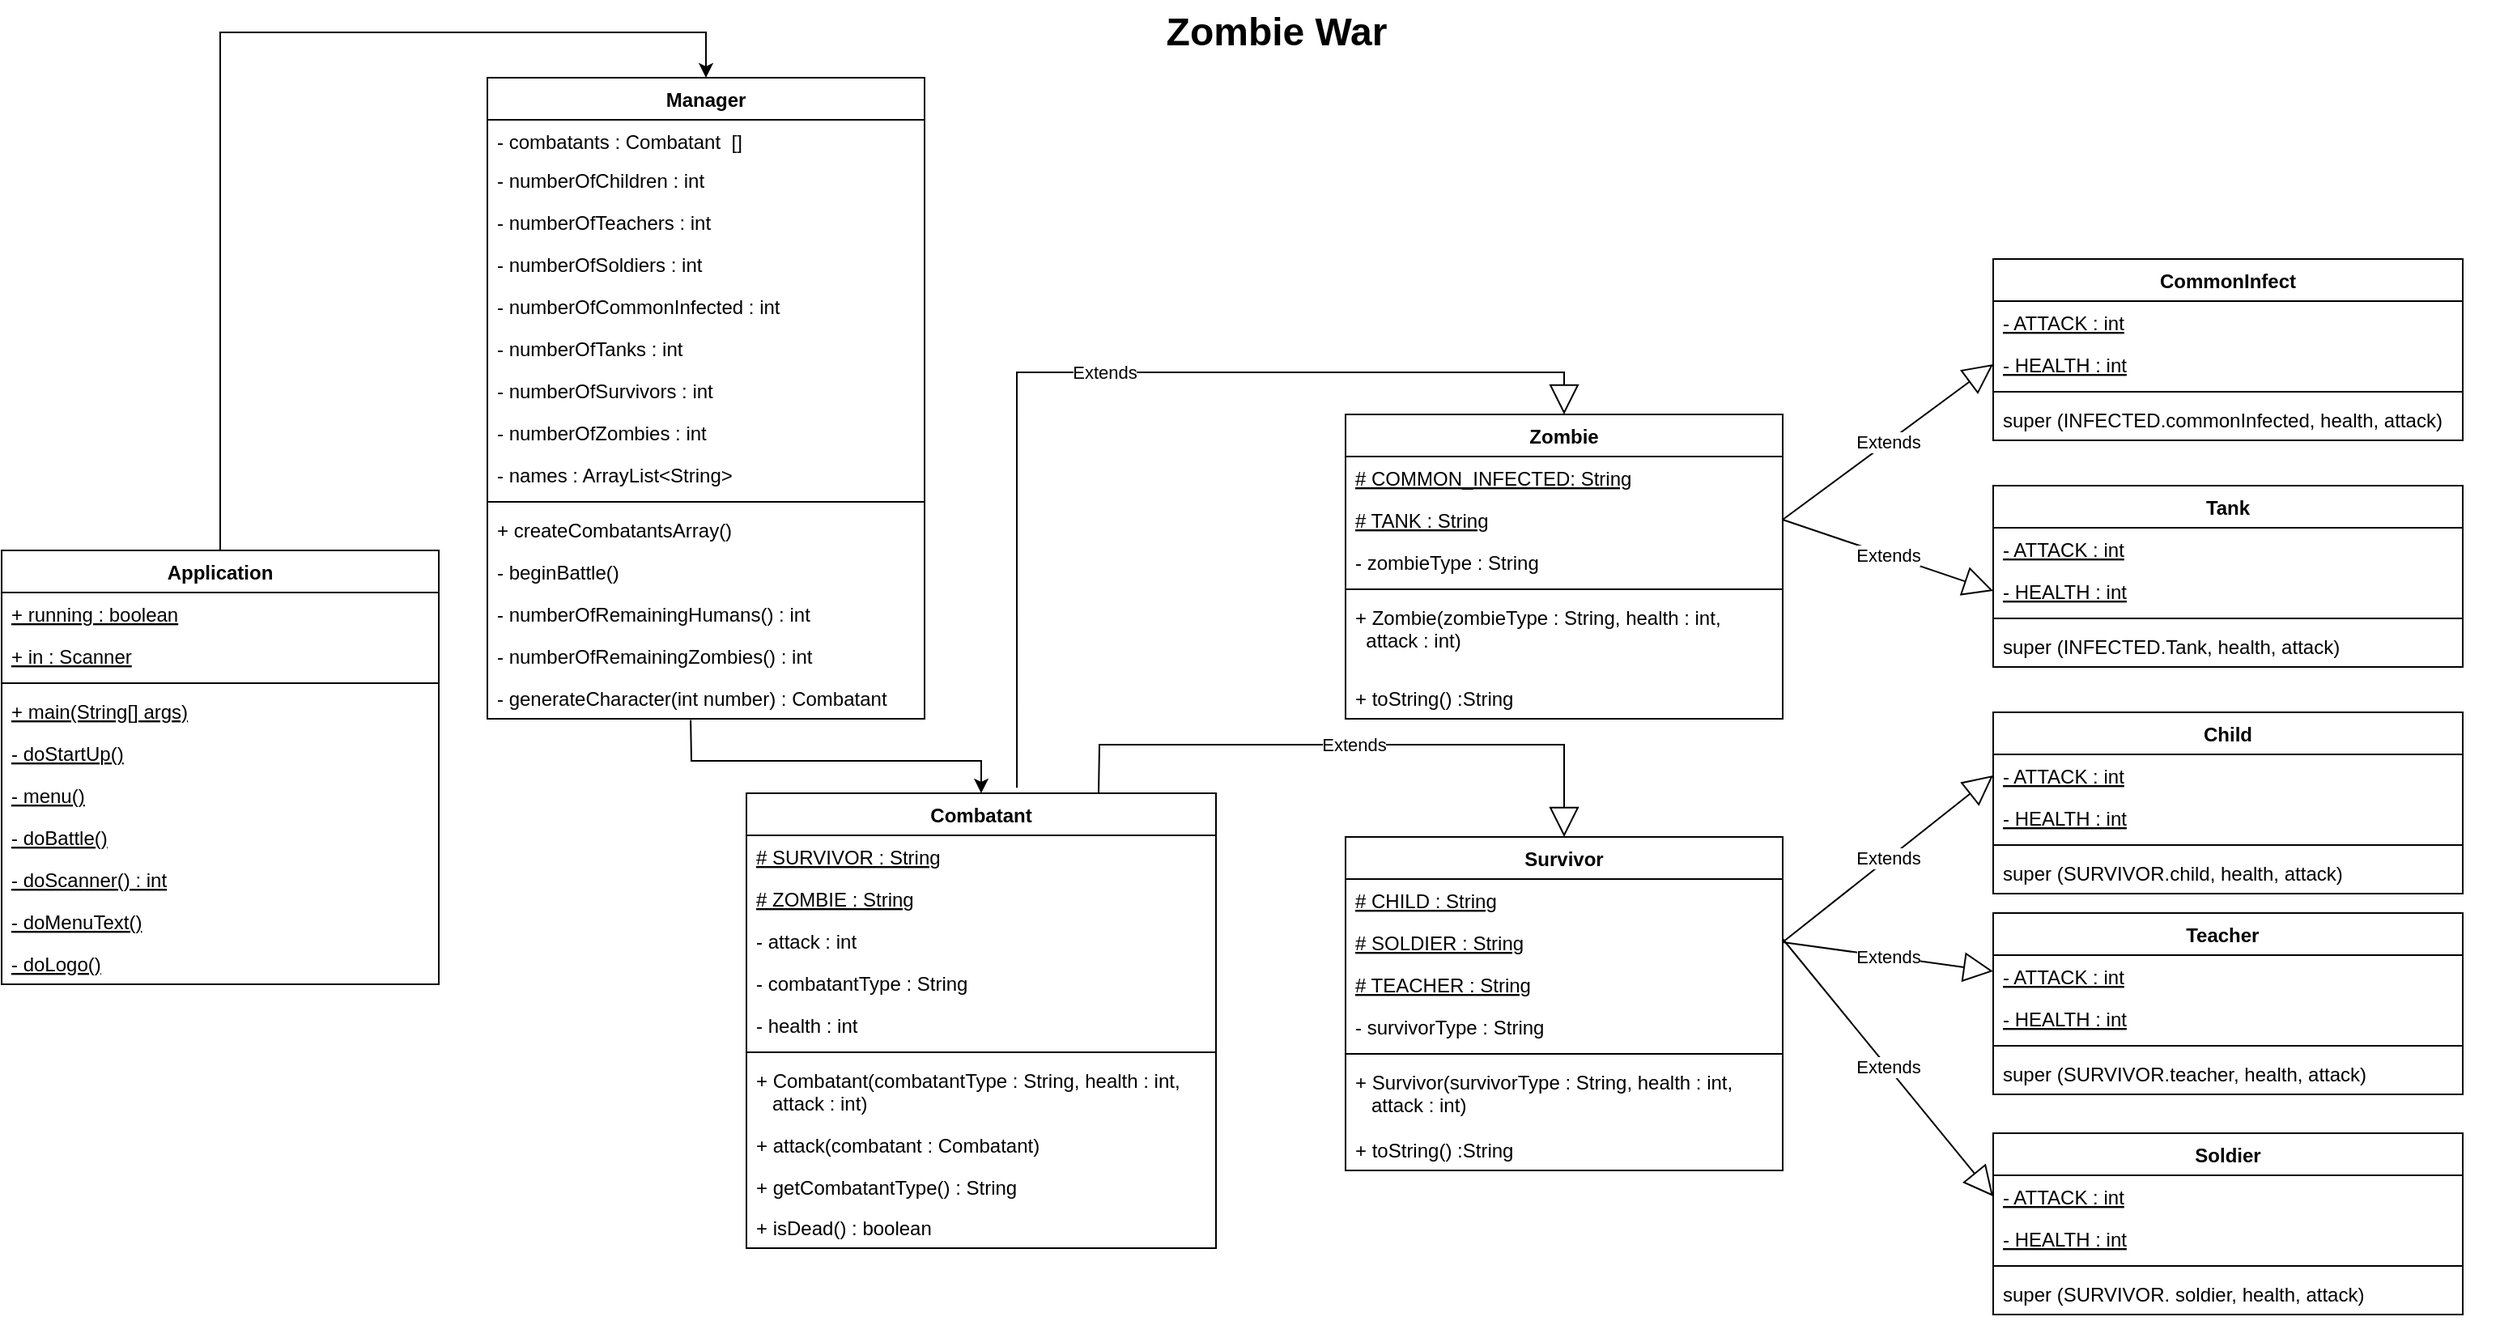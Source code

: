 <mxfile version="20.3.6" type="github"><diagram name="Page-1" id="929967ad-93f9-6ef4-fab6-5d389245f69c"><mxGraphModel dx="599" dy="660" grid="1" gridSize="10" guides="1" tooltips="1" connect="1" arrows="1" fold="1" page="1" pageScale="1.5" pageWidth="1169" pageHeight="826" background="none" math="0" shadow="0"><root><mxCell id="0" style=";html=1;"/><mxCell id="1" style=";html=1;" parent="0"/><mxCell id="1672d66443f91eb5-23" value="Zombie War" style="text;strokeColor=none;fillColor=none;html=1;fontSize=24;fontStyle=1;verticalAlign=middle;align=center;" parent="1" vertex="1"><mxGeometry x="122" width="1510" height="40" as="geometry"/></mxCell><mxCell id="GfSx83_tqJ8zuVlaPE9x-1" value="Manager" style="swimlane;fontStyle=1;align=center;verticalAlign=top;childLayout=stackLayout;horizontal=1;startSize=26;horizontalStack=0;resizeParent=1;resizeParentMax=0;resizeLast=0;collapsible=1;marginBottom=0;" parent="1" vertex="1"><mxGeometry x="390" y="48" width="270" height="396" as="geometry"/></mxCell><mxCell id="GfSx83_tqJ8zuVlaPE9x-2" value="- combatants : Combatant  []  " style="text;strokeColor=none;fillColor=none;align=left;verticalAlign=top;spacingLeft=4;spacingRight=4;overflow=hidden;rotatable=0;points=[[0,0.5],[1,0.5]];portConstraint=eastwest;" parent="GfSx83_tqJ8zuVlaPE9x-1" vertex="1"><mxGeometry y="26" width="270" height="24" as="geometry"/></mxCell><mxCell id="GfSx83_tqJ8zuVlaPE9x-85" value="- numberOfChildren : int" style="text;strokeColor=none;fillColor=none;align=left;verticalAlign=top;spacingLeft=4;spacingRight=4;overflow=hidden;rotatable=0;points=[[0,0.5],[1,0.5]];portConstraint=eastwest;" parent="GfSx83_tqJ8zuVlaPE9x-1" vertex="1"><mxGeometry y="50" width="270" height="26" as="geometry"/></mxCell><mxCell id="GfSx83_tqJ8zuVlaPE9x-86" value="- numberOfTeachers : int" style="text;strokeColor=none;fillColor=none;align=left;verticalAlign=top;spacingLeft=4;spacingRight=4;overflow=hidden;rotatable=0;points=[[0,0.5],[1,0.5]];portConstraint=eastwest;" parent="GfSx83_tqJ8zuVlaPE9x-1" vertex="1"><mxGeometry y="76" width="270" height="26" as="geometry"/></mxCell><mxCell id="GfSx83_tqJ8zuVlaPE9x-8" value="- numberOfSoldiers : int" style="text;strokeColor=none;fillColor=none;align=left;verticalAlign=top;spacingLeft=4;spacingRight=4;overflow=hidden;rotatable=0;points=[[0,0.5],[1,0.5]];portConstraint=eastwest;" parent="GfSx83_tqJ8zuVlaPE9x-1" vertex="1"><mxGeometry y="102" width="270" height="26" as="geometry"/></mxCell><mxCell id="GfSx83_tqJ8zuVlaPE9x-9" value="- numberOfCommonInfected : int" style="text;strokeColor=none;fillColor=none;align=left;verticalAlign=top;spacingLeft=4;spacingRight=4;overflow=hidden;rotatable=0;points=[[0,0.5],[1,0.5]];portConstraint=eastwest;" parent="GfSx83_tqJ8zuVlaPE9x-1" vertex="1"><mxGeometry y="128" width="270" height="26" as="geometry"/></mxCell><mxCell id="GfSx83_tqJ8zuVlaPE9x-89" value="- numberOfTanks : int" style="text;strokeColor=none;fillColor=none;align=left;verticalAlign=top;spacingLeft=4;spacingRight=4;overflow=hidden;rotatable=0;points=[[0,0.5],[1,0.5]];portConstraint=eastwest;" parent="GfSx83_tqJ8zuVlaPE9x-1" vertex="1"><mxGeometry y="154" width="270" height="26" as="geometry"/></mxCell><mxCell id="GfSx83_tqJ8zuVlaPE9x-87" value="- numberOfSurvivors : int" style="text;strokeColor=none;fillColor=none;align=left;verticalAlign=top;spacingLeft=4;spacingRight=4;overflow=hidden;rotatable=0;points=[[0,0.5],[1,0.5]];portConstraint=eastwest;" parent="GfSx83_tqJ8zuVlaPE9x-1" vertex="1"><mxGeometry y="180" width="270" height="26" as="geometry"/></mxCell><mxCell id="c1S5YaJN13e2tycvQPBC-4" value="- numberOfZombies : int" style="text;strokeColor=none;fillColor=none;align=left;verticalAlign=top;spacingLeft=4;spacingRight=4;overflow=hidden;rotatable=0;points=[[0,0.5],[1,0.5]];portConstraint=eastwest;" parent="GfSx83_tqJ8zuVlaPE9x-1" vertex="1"><mxGeometry y="206" width="270" height="26" as="geometry"/></mxCell><mxCell id="c1S5YaJN13e2tycvQPBC-2" value="- names : ArrayList&lt;String&gt;" style="text;strokeColor=none;fillColor=none;align=left;verticalAlign=top;spacingLeft=4;spacingRight=4;overflow=hidden;rotatable=0;points=[[0,0.5],[1,0.5]];portConstraint=eastwest;" parent="GfSx83_tqJ8zuVlaPE9x-1" vertex="1"><mxGeometry y="232" width="270" height="26" as="geometry"/></mxCell><mxCell id="GfSx83_tqJ8zuVlaPE9x-3" value="" style="line;strokeWidth=1;fillColor=none;align=left;verticalAlign=middle;spacingTop=-1;spacingLeft=3;spacingRight=3;rotatable=0;labelPosition=right;points=[];portConstraint=eastwest;strokeColor=inherit;" parent="GfSx83_tqJ8zuVlaPE9x-1" vertex="1"><mxGeometry y="258" width="270" height="8" as="geometry"/></mxCell><mxCell id="GfSx83_tqJ8zuVlaPE9x-5" value="+ createCombatantsArray()    " style="text;strokeColor=none;fillColor=none;align=left;verticalAlign=top;spacingLeft=4;spacingRight=4;overflow=hidden;rotatable=0;points=[[0,0.5],[1,0.5]];portConstraint=eastwest;" parent="GfSx83_tqJ8zuVlaPE9x-1" vertex="1"><mxGeometry y="266" width="270" height="26" as="geometry"/></mxCell><mxCell id="GfSx83_tqJ8zuVlaPE9x-7" value="- beginBattle() " style="text;strokeColor=none;fillColor=none;align=left;verticalAlign=top;spacingLeft=4;spacingRight=4;overflow=hidden;rotatable=0;points=[[0,0.5],[1,0.5]];portConstraint=eastwest;" parent="GfSx83_tqJ8zuVlaPE9x-1" vertex="1"><mxGeometry y="292" width="270" height="26" as="geometry"/></mxCell><mxCell id="GfSx83_tqJ8zuVlaPE9x-6" value="- numberOfRemainingHumans() : int" style="text;strokeColor=none;fillColor=none;align=left;verticalAlign=top;spacingLeft=4;spacingRight=4;overflow=hidden;rotatable=0;points=[[0,0.5],[1,0.5]];portConstraint=eastwest;" parent="GfSx83_tqJ8zuVlaPE9x-1" vertex="1"><mxGeometry y="318" width="270" height="26" as="geometry"/></mxCell><mxCell id="GfSx83_tqJ8zuVlaPE9x-88" value="- numberOfRemainingZombies() : int" style="text;strokeColor=none;fillColor=none;align=left;verticalAlign=top;spacingLeft=4;spacingRight=4;overflow=hidden;rotatable=0;points=[[0,0.5],[1,0.5]];portConstraint=eastwest;" parent="GfSx83_tqJ8zuVlaPE9x-1" vertex="1"><mxGeometry y="344" width="270" height="26" as="geometry"/></mxCell><mxCell id="GfSx83_tqJ8zuVlaPE9x-90" value="- generateCharacter(int number) : Combatant" style="text;strokeColor=none;fillColor=none;align=left;verticalAlign=top;spacingLeft=4;spacingRight=4;overflow=hidden;rotatable=0;points=[[0,0.5],[1,0.5]];portConstraint=eastwest;" parent="GfSx83_tqJ8zuVlaPE9x-1" vertex="1"><mxGeometry y="370" width="270" height="26" as="geometry"/></mxCell><mxCell id="GfSx83_tqJ8zuVlaPE9x-10" value="Tank" style="swimlane;fontStyle=1;align=center;verticalAlign=top;childLayout=stackLayout;horizontal=1;startSize=26;horizontalStack=0;resizeParent=1;resizeParentMax=0;resizeLast=0;collapsible=1;marginBottom=0;" parent="1" vertex="1"><mxGeometry x="1320" y="300" width="290" height="112" as="geometry"/></mxCell><mxCell id="hEqEvheyq9jGaA7rI9d--17" value="- ATTACK : int " style="text;strokeColor=none;fillColor=none;align=left;verticalAlign=top;spacingLeft=4;spacingRight=4;overflow=hidden;rotatable=0;points=[[0,0.5],[1,0.5]];portConstraint=eastwest;fontStyle=4" parent="GfSx83_tqJ8zuVlaPE9x-10" vertex="1"><mxGeometry y="26" width="290" height="26" as="geometry"/></mxCell><mxCell id="hEqEvheyq9jGaA7rI9d--18" value="- HEALTH : int " style="text;strokeColor=none;fillColor=none;align=left;verticalAlign=top;spacingLeft=4;spacingRight=4;overflow=hidden;rotatable=0;points=[[0,0.5],[1,0.5]];portConstraint=eastwest;fontStyle=4" parent="GfSx83_tqJ8zuVlaPE9x-10" vertex="1"><mxGeometry y="52" width="290" height="26" as="geometry"/></mxCell><mxCell id="GfSx83_tqJ8zuVlaPE9x-12" value="" style="line;strokeWidth=1;fillColor=none;align=left;verticalAlign=middle;spacingTop=-1;spacingLeft=3;spacingRight=3;rotatable=0;labelPosition=right;points=[];portConstraint=eastwest;strokeColor=inherit;" parent="GfSx83_tqJ8zuVlaPE9x-10" vertex="1"><mxGeometry y="78" width="290" height="8" as="geometry"/></mxCell><mxCell id="GfSx83_tqJ8zuVlaPE9x-72" value="super (INFECTED.Tank, health, attack)" style="text;strokeColor=none;fillColor=none;align=left;verticalAlign=top;spacingLeft=4;spacingRight=4;overflow=hidden;rotatable=0;points=[[0,0.5],[1,0.5]];portConstraint=eastwest;" parent="GfSx83_tqJ8zuVlaPE9x-10" vertex="1"><mxGeometry y="86" width="290" height="26" as="geometry"/></mxCell><mxCell id="GfSx83_tqJ8zuVlaPE9x-14" value="CommonInfect" style="swimlane;fontStyle=1;align=center;verticalAlign=top;childLayout=stackLayout;horizontal=1;startSize=26;horizontalStack=0;resizeParent=1;resizeParentMax=0;resizeLast=0;collapsible=1;marginBottom=0;" parent="1" vertex="1"><mxGeometry x="1320" y="160" width="290" height="112" as="geometry"/></mxCell><mxCell id="hEqEvheyq9jGaA7rI9d--15" value="- ATTACK : int " style="text;strokeColor=none;fillColor=none;align=left;verticalAlign=top;spacingLeft=4;spacingRight=4;overflow=hidden;rotatable=0;points=[[0,0.5],[1,0.5]];portConstraint=eastwest;fontStyle=4" parent="GfSx83_tqJ8zuVlaPE9x-14" vertex="1"><mxGeometry y="26" width="290" height="26" as="geometry"/></mxCell><mxCell id="hEqEvheyq9jGaA7rI9d--16" value="- HEALTH : int " style="text;strokeColor=none;fillColor=none;align=left;verticalAlign=top;spacingLeft=4;spacingRight=4;overflow=hidden;rotatable=0;points=[[0,0.5],[1,0.5]];portConstraint=eastwest;fontStyle=4" parent="GfSx83_tqJ8zuVlaPE9x-14" vertex="1"><mxGeometry y="52" width="290" height="26" as="geometry"/></mxCell><mxCell id="GfSx83_tqJ8zuVlaPE9x-16" value="" style="line;strokeWidth=1;fillColor=none;align=left;verticalAlign=middle;spacingTop=-1;spacingLeft=3;spacingRight=3;rotatable=0;labelPosition=right;points=[];portConstraint=eastwest;strokeColor=inherit;" parent="GfSx83_tqJ8zuVlaPE9x-14" vertex="1"><mxGeometry y="78" width="290" height="8" as="geometry"/></mxCell><mxCell id="GfSx83_tqJ8zuVlaPE9x-13" value="super (INFECTED.commonInfected, health, attack)" style="text;strokeColor=none;fillColor=none;align=left;verticalAlign=top;spacingLeft=4;spacingRight=4;overflow=hidden;rotatable=0;points=[[0,0.5],[1,0.5]];portConstraint=eastwest;" parent="GfSx83_tqJ8zuVlaPE9x-14" vertex="1"><mxGeometry y="86" width="290" height="26" as="geometry"/></mxCell><mxCell id="GfSx83_tqJ8zuVlaPE9x-18" value="Child" style="swimlane;fontStyle=1;align=center;verticalAlign=top;childLayout=stackLayout;horizontal=1;startSize=26;horizontalStack=0;resizeParent=1;resizeParentMax=0;resizeLast=0;collapsible=1;marginBottom=0;" parent="1" vertex="1"><mxGeometry x="1320" y="440" width="290" height="112" as="geometry"/></mxCell><mxCell id="hEqEvheyq9jGaA7rI9d--20" value="- ATTACK : int " style="text;strokeColor=none;fillColor=none;align=left;verticalAlign=top;spacingLeft=4;spacingRight=4;overflow=hidden;rotatable=0;points=[[0,0.5],[1,0.5]];portConstraint=eastwest;fontStyle=4" parent="GfSx83_tqJ8zuVlaPE9x-18" vertex="1"><mxGeometry y="26" width="290" height="26" as="geometry"/></mxCell><mxCell id="hEqEvheyq9jGaA7rI9d--19" value="- HEALTH : int " style="text;strokeColor=none;fillColor=none;align=left;verticalAlign=top;spacingLeft=4;spacingRight=4;overflow=hidden;rotatable=0;points=[[0,0.5],[1,0.5]];portConstraint=eastwest;fontStyle=4" parent="GfSx83_tqJ8zuVlaPE9x-18" vertex="1"><mxGeometry y="52" width="290" height="26" as="geometry"/></mxCell><mxCell id="GfSx83_tqJ8zuVlaPE9x-20" value="" style="line;strokeWidth=1;fillColor=none;align=left;verticalAlign=middle;spacingTop=-1;spacingLeft=3;spacingRight=3;rotatable=0;labelPosition=right;points=[];portConstraint=eastwest;strokeColor=inherit;" parent="GfSx83_tqJ8zuVlaPE9x-18" vertex="1"><mxGeometry y="78" width="290" height="8" as="geometry"/></mxCell><mxCell id="GfSx83_tqJ8zuVlaPE9x-76" value="super (SURVIVOR.child, health, attack)" style="text;strokeColor=none;fillColor=none;align=left;verticalAlign=top;spacingLeft=4;spacingRight=4;overflow=hidden;rotatable=0;points=[[0,0.5],[1,0.5]];portConstraint=eastwest;" parent="GfSx83_tqJ8zuVlaPE9x-18" vertex="1"><mxGeometry y="86" width="290" height="26" as="geometry"/></mxCell><mxCell id="GfSx83_tqJ8zuVlaPE9x-22" value="Teacher  " style="swimlane;fontStyle=1;align=center;verticalAlign=top;childLayout=stackLayout;horizontal=1;startSize=26;horizontalStack=0;resizeParent=1;resizeParentMax=0;resizeLast=0;collapsible=1;marginBottom=0;" parent="1" vertex="1"><mxGeometry x="1320" y="564" width="290" height="112" as="geometry"/></mxCell><mxCell id="hEqEvheyq9jGaA7rI9d--22" value="- ATTACK : int " style="text;strokeColor=none;fillColor=none;align=left;verticalAlign=top;spacingLeft=4;spacingRight=4;overflow=hidden;rotatable=0;points=[[0,0.5],[1,0.5]];portConstraint=eastwest;fontStyle=4" parent="GfSx83_tqJ8zuVlaPE9x-22" vertex="1"><mxGeometry y="26" width="290" height="26" as="geometry"/></mxCell><mxCell id="hEqEvheyq9jGaA7rI9d--21" value="- HEALTH : int " style="text;strokeColor=none;fillColor=none;align=left;verticalAlign=top;spacingLeft=4;spacingRight=4;overflow=hidden;rotatable=0;points=[[0,0.5],[1,0.5]];portConstraint=eastwest;fontStyle=4" parent="GfSx83_tqJ8zuVlaPE9x-22" vertex="1"><mxGeometry y="52" width="290" height="26" as="geometry"/></mxCell><mxCell id="GfSx83_tqJ8zuVlaPE9x-24" value="" style="line;strokeWidth=1;fillColor=none;align=left;verticalAlign=middle;spacingTop=-1;spacingLeft=3;spacingRight=3;rotatable=0;labelPosition=right;points=[];portConstraint=eastwest;strokeColor=inherit;" parent="GfSx83_tqJ8zuVlaPE9x-22" vertex="1"><mxGeometry y="78" width="290" height="8" as="geometry"/></mxCell><mxCell id="GfSx83_tqJ8zuVlaPE9x-75" value="super (SURVIVOR.teacher, health, attack)" style="text;strokeColor=none;fillColor=none;align=left;verticalAlign=top;spacingLeft=4;spacingRight=4;overflow=hidden;rotatable=0;points=[[0,0.5],[1,0.5]];portConstraint=eastwest;" parent="GfSx83_tqJ8zuVlaPE9x-22" vertex="1"><mxGeometry y="86" width="290" height="26" as="geometry"/></mxCell><mxCell id="GfSx83_tqJ8zuVlaPE9x-26" value="Soldier" style="swimlane;fontStyle=1;align=center;verticalAlign=top;childLayout=stackLayout;horizontal=1;startSize=26;horizontalStack=0;resizeParent=1;resizeParentMax=0;resizeLast=0;collapsible=1;marginBottom=0;" parent="1" vertex="1"><mxGeometry x="1320" y="700" width="290" height="112" as="geometry"/></mxCell><mxCell id="GfSx83_tqJ8zuVlaPE9x-27" value="- ATTACK : int " style="text;strokeColor=none;fillColor=none;align=left;verticalAlign=top;spacingLeft=4;spacingRight=4;overflow=hidden;rotatable=0;points=[[0,0.5],[1,0.5]];portConstraint=eastwest;fontStyle=4" parent="GfSx83_tqJ8zuVlaPE9x-26" vertex="1"><mxGeometry y="26" width="290" height="26" as="geometry"/></mxCell><mxCell id="GfSx83_tqJ8zuVlaPE9x-56" value="- HEALTH : int " style="text;strokeColor=none;fillColor=none;align=left;verticalAlign=top;spacingLeft=4;spacingRight=4;overflow=hidden;rotatable=0;points=[[0,0.5],[1,0.5]];portConstraint=eastwest;fontStyle=4" parent="GfSx83_tqJ8zuVlaPE9x-26" vertex="1"><mxGeometry y="52" width="290" height="26" as="geometry"/></mxCell><mxCell id="GfSx83_tqJ8zuVlaPE9x-28" value="" style="line;strokeWidth=1;fillColor=none;align=left;verticalAlign=middle;spacingTop=-1;spacingLeft=3;spacingRight=3;rotatable=0;labelPosition=right;points=[];portConstraint=eastwest;strokeColor=inherit;" parent="GfSx83_tqJ8zuVlaPE9x-26" vertex="1"><mxGeometry y="78" width="290" height="8" as="geometry"/></mxCell><mxCell id="GfSx83_tqJ8zuVlaPE9x-74" value="super (SURVIVOR. soldier, health, attack)" style="text;strokeColor=none;fillColor=none;align=left;verticalAlign=top;spacingLeft=4;spacingRight=4;overflow=hidden;rotatable=0;points=[[0,0.5],[1,0.5]];portConstraint=eastwest;" parent="GfSx83_tqJ8zuVlaPE9x-26" vertex="1"><mxGeometry y="86" width="290" height="26" as="geometry"/></mxCell><mxCell id="GfSx83_tqJ8zuVlaPE9x-30" value="Zombie" style="swimlane;fontStyle=1;align=center;verticalAlign=top;childLayout=stackLayout;horizontal=1;startSize=26;horizontalStack=0;resizeParent=1;resizeParentMax=0;resizeLast=0;collapsible=1;marginBottom=0;" parent="1" vertex="1"><mxGeometry x="920" y="256" width="270" height="188" as="geometry"/></mxCell><mxCell id="GfSx83_tqJ8zuVlaPE9x-31" value="# COMMON_INFECTED: String" style="text;strokeColor=none;fillColor=none;align=left;verticalAlign=top;spacingLeft=4;spacingRight=4;overflow=hidden;rotatable=0;points=[[0,0.5],[1,0.5]];portConstraint=eastwest;fontStyle=4" parent="GfSx83_tqJ8zuVlaPE9x-30" vertex="1"><mxGeometry y="26" width="270" height="26" as="geometry"/></mxCell><mxCell id="GfSx83_tqJ8zuVlaPE9x-69" value="# TANK : String" style="text;strokeColor=none;fillColor=none;align=left;verticalAlign=top;spacingLeft=4;spacingRight=4;overflow=hidden;rotatable=0;points=[[0,0.5],[1,0.5]];portConstraint=eastwest;fontStyle=4" parent="GfSx83_tqJ8zuVlaPE9x-30" vertex="1"><mxGeometry y="52" width="270" height="26" as="geometry"/></mxCell><mxCell id="GfSx83_tqJ8zuVlaPE9x-83" value="- zombieType : String" style="text;strokeColor=none;fillColor=none;align=left;verticalAlign=top;spacingLeft=4;spacingRight=4;overflow=hidden;rotatable=0;points=[[0,0.5],[1,0.5]];portConstraint=eastwest;" parent="GfSx83_tqJ8zuVlaPE9x-30" vertex="1"><mxGeometry y="78" width="270" height="26" as="geometry"/></mxCell><mxCell id="GfSx83_tqJ8zuVlaPE9x-32" value="" style="line;strokeWidth=1;fillColor=none;align=left;verticalAlign=middle;spacingTop=-1;spacingLeft=3;spacingRight=3;rotatable=0;labelPosition=right;points=[];portConstraint=eastwest;strokeColor=inherit;" parent="GfSx83_tqJ8zuVlaPE9x-30" vertex="1"><mxGeometry y="104" width="270" height="8" as="geometry"/></mxCell><mxCell id="phs4rplvTQuY73lHT6uE-4" value="+ Zombie(zombieType : String, health : int, &#10;  attack : int)" style="text;strokeColor=none;fillColor=none;align=left;verticalAlign=top;spacingLeft=4;spacingRight=4;overflow=hidden;rotatable=0;points=[[0,0.5],[1,0.5]];portConstraint=eastwest;" vertex="1" parent="GfSx83_tqJ8zuVlaPE9x-30"><mxGeometry y="112" width="270" height="50" as="geometry"/></mxCell><mxCell id="GfSx83_tqJ8zuVlaPE9x-80" value="+ toString() :String" style="text;strokeColor=none;fillColor=none;align=left;verticalAlign=top;spacingLeft=4;spacingRight=4;overflow=hidden;rotatable=0;points=[[0,0.5],[1,0.5]];portConstraint=eastwest;" parent="GfSx83_tqJ8zuVlaPE9x-30" vertex="1"><mxGeometry y="162" width="270" height="26" as="geometry"/></mxCell><mxCell id="GfSx83_tqJ8zuVlaPE9x-34" value="Survivor" style="swimlane;fontStyle=1;align=center;verticalAlign=top;childLayout=stackLayout;horizontal=1;startSize=26;horizontalStack=0;resizeParent=1;resizeParentMax=0;resizeLast=0;collapsible=1;marginBottom=0;" parent="1" vertex="1"><mxGeometry x="920" y="517" width="270" height="206" as="geometry"/></mxCell><mxCell id="GfSx83_tqJ8zuVlaPE9x-70" value="# CHILD : String" style="text;strokeColor=none;fillColor=none;align=left;verticalAlign=top;spacingLeft=4;spacingRight=4;overflow=hidden;rotatable=0;points=[[0,0.5],[1,0.5]];portConstraint=eastwest;fontStyle=4" parent="GfSx83_tqJ8zuVlaPE9x-34" vertex="1"><mxGeometry y="26" width="270" height="26" as="geometry"/></mxCell><mxCell id="GfSx83_tqJ8zuVlaPE9x-71" value="# SOLDIER : String" style="text;strokeColor=none;fillColor=none;align=left;verticalAlign=top;spacingLeft=4;spacingRight=4;overflow=hidden;rotatable=0;points=[[0,0.5],[1,0.5]];portConstraint=eastwest;fontStyle=4" parent="GfSx83_tqJ8zuVlaPE9x-34" vertex="1"><mxGeometry y="52" width="270" height="26" as="geometry"/></mxCell><mxCell id="GfSx83_tqJ8zuVlaPE9x-35" value="# TEACHER : String" style="text;strokeColor=none;fillColor=none;align=left;verticalAlign=top;spacingLeft=4;spacingRight=4;overflow=hidden;rotatable=0;points=[[0,0.5],[1,0.5]];portConstraint=eastwest;fontStyle=4" parent="GfSx83_tqJ8zuVlaPE9x-34" vertex="1"><mxGeometry y="78" width="270" height="26" as="geometry"/></mxCell><mxCell id="GfSx83_tqJ8zuVlaPE9x-84" value="- survivorType : String" style="text;strokeColor=none;fillColor=none;align=left;verticalAlign=top;spacingLeft=4;spacingRight=4;overflow=hidden;rotatable=0;points=[[0,0.5],[1,0.5]];portConstraint=eastwest;" parent="GfSx83_tqJ8zuVlaPE9x-34" vertex="1"><mxGeometry y="104" width="270" height="26" as="geometry"/></mxCell><mxCell id="GfSx83_tqJ8zuVlaPE9x-36" value="" style="line;strokeWidth=1;fillColor=none;align=left;verticalAlign=middle;spacingTop=-1;spacingLeft=3;spacingRight=3;rotatable=0;labelPosition=right;points=[];portConstraint=eastwest;strokeColor=inherit;" parent="GfSx83_tqJ8zuVlaPE9x-34" vertex="1"><mxGeometry y="130" width="270" height="8" as="geometry"/></mxCell><mxCell id="phs4rplvTQuY73lHT6uE-2" value="+ Survivor(survivorType : String, health : int, &#10;   attack : int)" style="text;strokeColor=none;fillColor=none;align=left;verticalAlign=top;spacingLeft=4;spacingRight=4;overflow=hidden;rotatable=0;points=[[0,0.5],[1,0.5]];portConstraint=eastwest;" vertex="1" parent="GfSx83_tqJ8zuVlaPE9x-34"><mxGeometry y="138" width="270" height="42" as="geometry"/></mxCell><mxCell id="hEqEvheyq9jGaA7rI9d--14" value="+ toString() :String" style="text;strokeColor=none;fillColor=none;align=left;verticalAlign=top;spacingLeft=4;spacingRight=4;overflow=hidden;rotatable=0;points=[[0,0.5],[1,0.5]];portConstraint=eastwest;" parent="GfSx83_tqJ8zuVlaPE9x-34" vertex="1"><mxGeometry y="180" width="270" height="26" as="geometry"/></mxCell><mxCell id="GfSx83_tqJ8zuVlaPE9x-44" value="Combatant" style="swimlane;fontStyle=1;align=center;verticalAlign=top;childLayout=stackLayout;horizontal=1;startSize=26;horizontalStack=0;resizeParent=1;resizeParentMax=0;resizeLast=0;collapsible=1;marginBottom=0;" parent="1" vertex="1"><mxGeometry x="550" y="490" width="290" height="281" as="geometry"/></mxCell><mxCell id="GfSx83_tqJ8zuVlaPE9x-45" value="# SURVIVOR : String " style="text;strokeColor=none;fillColor=none;align=left;verticalAlign=top;spacingLeft=4;spacingRight=4;overflow=hidden;rotatable=0;points=[[0,0.5],[1,0.5]];portConstraint=eastwest;fontStyle=4" parent="GfSx83_tqJ8zuVlaPE9x-44" vertex="1"><mxGeometry y="26" width="290" height="26" as="geometry"/></mxCell><mxCell id="GfSx83_tqJ8zuVlaPE9x-66" value="# ZOMBIE : String" style="text;strokeColor=none;fillColor=none;align=left;verticalAlign=top;spacingLeft=4;spacingRight=4;overflow=hidden;rotatable=0;points=[[0,0.5],[1,0.5]];portConstraint=eastwest;fontStyle=4" parent="GfSx83_tqJ8zuVlaPE9x-44" vertex="1"><mxGeometry y="52" width="290" height="26" as="geometry"/></mxCell><mxCell id="GfSx83_tqJ8zuVlaPE9x-52" value="- attack : int " style="text;strokeColor=none;fillColor=none;align=left;verticalAlign=top;spacingLeft=4;spacingRight=4;overflow=hidden;rotatable=0;points=[[0,0.5],[1,0.5]];portConstraint=eastwest;" parent="GfSx83_tqJ8zuVlaPE9x-44" vertex="1"><mxGeometry y="78" width="290" height="26" as="geometry"/></mxCell><mxCell id="GfSx83_tqJ8zuVlaPE9x-67" value="- combatantType : String" style="text;strokeColor=none;fillColor=none;align=left;verticalAlign=top;spacingLeft=4;spacingRight=4;overflow=hidden;rotatable=0;points=[[0,0.5],[1,0.5]];portConstraint=eastwest;" parent="GfSx83_tqJ8zuVlaPE9x-44" vertex="1"><mxGeometry y="104" width="290" height="26" as="geometry"/></mxCell><mxCell id="GfSx83_tqJ8zuVlaPE9x-53" value="- health : int" style="text;strokeColor=none;fillColor=none;align=left;verticalAlign=top;spacingLeft=4;spacingRight=4;overflow=hidden;rotatable=0;points=[[0,0.5],[1,0.5]];portConstraint=eastwest;" parent="GfSx83_tqJ8zuVlaPE9x-44" vertex="1"><mxGeometry y="130" width="290" height="26" as="geometry"/></mxCell><mxCell id="GfSx83_tqJ8zuVlaPE9x-46" value="" style="line;strokeWidth=1;fillColor=none;align=left;verticalAlign=middle;spacingTop=-1;spacingLeft=3;spacingRight=3;rotatable=0;labelPosition=right;points=[];portConstraint=eastwest;strokeColor=inherit;" parent="GfSx83_tqJ8zuVlaPE9x-44" vertex="1"><mxGeometry y="156" width="290" height="8" as="geometry"/></mxCell><mxCell id="phs4rplvTQuY73lHT6uE-3" value="+ Combatant(combatantType : String, health : int, &#10;   attack : int)" style="text;strokeColor=none;fillColor=none;align=left;verticalAlign=top;spacingLeft=4;spacingRight=4;overflow=hidden;rotatable=0;points=[[0,0.5],[1,0.5]];portConstraint=eastwest;" vertex="1" parent="GfSx83_tqJ8zuVlaPE9x-44"><mxGeometry y="164" width="290" height="40" as="geometry"/></mxCell><mxCell id="GfSx83_tqJ8zuVlaPE9x-50" value="+ attack(combatant : Combatant)" style="text;strokeColor=none;fillColor=none;align=left;verticalAlign=top;spacingLeft=4;spacingRight=4;overflow=hidden;rotatable=0;points=[[0,0.5],[1,0.5]];portConstraint=eastwest;" parent="GfSx83_tqJ8zuVlaPE9x-44" vertex="1"><mxGeometry y="204" width="290" height="26" as="geometry"/></mxCell><mxCell id="c1S5YaJN13e2tycvQPBC-3" value="+ getCombatantType() : String" style="text;strokeColor=none;fillColor=none;align=left;verticalAlign=top;spacingLeft=4;spacingRight=4;overflow=hidden;rotatable=0;points=[[0,0.5],[1,0.5]];portConstraint=eastwest;" parent="GfSx83_tqJ8zuVlaPE9x-44" vertex="1"><mxGeometry y="230" width="290" height="25" as="geometry"/></mxCell><mxCell id="GfSx83_tqJ8zuVlaPE9x-47" value="+ isDead() : boolean" style="text;strokeColor=none;fillColor=none;align=left;verticalAlign=top;spacingLeft=4;spacingRight=4;overflow=hidden;rotatable=0;points=[[0,0.5],[1,0.5]];portConstraint=eastwest;" parent="GfSx83_tqJ8zuVlaPE9x-44" vertex="1"><mxGeometry y="255" width="290" height="26" as="geometry"/></mxCell><mxCell id="hEqEvheyq9jGaA7rI9d--1" value="Application" style="swimlane;fontStyle=1;align=center;verticalAlign=top;childLayout=stackLayout;horizontal=1;startSize=26;horizontalStack=0;resizeParent=1;resizeParentMax=0;resizeLast=0;collapsible=1;marginBottom=0;" parent="1" vertex="1"><mxGeometry x="90" y="340" width="270" height="268" as="geometry"/></mxCell><mxCell id="hEqEvheyq9jGaA7rI9d--3" value="+ running : boolean" style="text;strokeColor=none;fillColor=none;align=left;verticalAlign=top;spacingLeft=4;spacingRight=4;overflow=hidden;rotatable=0;points=[[0,0.5],[1,0.5]];portConstraint=eastwest;fontStyle=4" parent="hEqEvheyq9jGaA7rI9d--1" vertex="1"><mxGeometry y="26" width="270" height="26" as="geometry"/></mxCell><mxCell id="hEqEvheyq9jGaA7rI9d--2" value="+ in : Scanner" style="text;strokeColor=none;fillColor=none;align=left;verticalAlign=top;spacingLeft=4;spacingRight=4;overflow=hidden;rotatable=0;points=[[0,0.5],[1,0.5]];portConstraint=eastwest;fontStyle=4" parent="hEqEvheyq9jGaA7rI9d--1" vertex="1"><mxGeometry y="52" width="270" height="26" as="geometry"/></mxCell><mxCell id="hEqEvheyq9jGaA7rI9d--5" value="" style="line;strokeWidth=1;fillColor=none;align=left;verticalAlign=middle;spacingTop=-1;spacingLeft=3;spacingRight=3;rotatable=0;labelPosition=right;points=[];portConstraint=eastwest;strokeColor=inherit;" parent="hEqEvheyq9jGaA7rI9d--1" vertex="1"><mxGeometry y="78" width="270" height="8" as="geometry"/></mxCell><mxCell id="phs4rplvTQuY73lHT6uE-1" value="+ main(String[] args)" style="text;strokeColor=none;fillColor=none;align=left;verticalAlign=top;spacingLeft=4;spacingRight=4;overflow=hidden;rotatable=0;points=[[0,0.5],[1,0.5]];portConstraint=eastwest;fontStyle=4" vertex="1" parent="hEqEvheyq9jGaA7rI9d--1"><mxGeometry y="86" width="270" height="26" as="geometry"/></mxCell><mxCell id="hEqEvheyq9jGaA7rI9d--12" value="- doStartUp()" style="text;strokeColor=none;fillColor=none;align=left;verticalAlign=top;spacingLeft=4;spacingRight=4;overflow=hidden;rotatable=0;points=[[0,0.5],[1,0.5]];portConstraint=eastwest;fontStyle=4" parent="hEqEvheyq9jGaA7rI9d--1" vertex="1"><mxGeometry y="112" width="270" height="26" as="geometry"/></mxCell><mxCell id="hEqEvheyq9jGaA7rI9d--13" value="- menu()" style="text;strokeColor=none;fillColor=none;align=left;verticalAlign=top;spacingLeft=4;spacingRight=4;overflow=hidden;rotatable=0;points=[[0,0.5],[1,0.5]];portConstraint=eastwest;fontStyle=4" parent="hEqEvheyq9jGaA7rI9d--1" vertex="1"><mxGeometry y="138" width="270" height="26" as="geometry"/></mxCell><mxCell id="hEqEvheyq9jGaA7rI9d--8" value="- doBattle()" style="text;strokeColor=none;fillColor=none;align=left;verticalAlign=top;spacingLeft=4;spacingRight=4;overflow=hidden;rotatable=0;points=[[0,0.5],[1,0.5]];portConstraint=eastwest;fontStyle=4" parent="hEqEvheyq9jGaA7rI9d--1" vertex="1"><mxGeometry y="164" width="270" height="26" as="geometry"/></mxCell><mxCell id="hEqEvheyq9jGaA7rI9d--11" value="- doScanner() : int" style="text;strokeColor=none;fillColor=none;align=left;verticalAlign=top;spacingLeft=4;spacingRight=4;overflow=hidden;rotatable=0;points=[[0,0.5],[1,0.5]];portConstraint=eastwest;fontStyle=4" parent="hEqEvheyq9jGaA7rI9d--1" vertex="1"><mxGeometry y="190" width="270" height="26" as="geometry"/></mxCell><mxCell id="hEqEvheyq9jGaA7rI9d--10" value="- doMenuText()" style="text;strokeColor=none;fillColor=none;align=left;verticalAlign=top;spacingLeft=4;spacingRight=4;overflow=hidden;rotatable=0;points=[[0,0.5],[1,0.5]];portConstraint=eastwest;fontStyle=4" parent="hEqEvheyq9jGaA7rI9d--1" vertex="1"><mxGeometry y="216" width="270" height="26" as="geometry"/></mxCell><mxCell id="hEqEvheyq9jGaA7rI9d--9" value="- doLogo()" style="text;strokeColor=none;fillColor=none;align=left;verticalAlign=top;spacingLeft=4;spacingRight=4;overflow=hidden;rotatable=0;points=[[0,0.5],[1,0.5]];portConstraint=eastwest;fontStyle=4" parent="hEqEvheyq9jGaA7rI9d--1" vertex="1"><mxGeometry y="242" width="270" height="26" as="geometry"/></mxCell><mxCell id="c1S5YaJN13e2tycvQPBC-5" value="" style="endArrow=classic;html=1;rounded=0;exitX=0.5;exitY=0;exitDx=0;exitDy=0;entryX=0.5;entryY=0;entryDx=0;entryDy=0;" parent="1" source="hEqEvheyq9jGaA7rI9d--1" target="GfSx83_tqJ8zuVlaPE9x-1" edge="1"><mxGeometry width="50" height="50" relative="1" as="geometry"><mxPoint x="830" y="370" as="sourcePoint"/><mxPoint x="880" y="320" as="targetPoint"/><Array as="points"><mxPoint x="225" y="20"/><mxPoint x="525" y="20"/></Array></mxGeometry></mxCell><mxCell id="c1S5YaJN13e2tycvQPBC-6" value="" style="endArrow=classic;html=1;rounded=0;entryX=0.5;entryY=0;entryDx=0;entryDy=0;exitX=0.465;exitY=1.027;exitDx=0;exitDy=0;exitPerimeter=0;" parent="1" source="GfSx83_tqJ8zuVlaPE9x-90" target="GfSx83_tqJ8zuVlaPE9x-44" edge="1"><mxGeometry width="50" height="50" relative="1" as="geometry"><mxPoint x="680" y="390" as="sourcePoint"/><mxPoint x="790" y="280" as="targetPoint"/><Array as="points"><mxPoint x="516" y="470"/><mxPoint x="695" y="470"/></Array></mxGeometry></mxCell><mxCell id="c1S5YaJN13e2tycvQPBC-7" value="Extends" style="endArrow=block;endSize=16;endFill=0;html=1;rounded=0;exitX=0.576;exitY=-0.012;exitDx=0;exitDy=0;exitPerimeter=0;entryX=0.5;entryY=0;entryDx=0;entryDy=0;" parent="1" source="GfSx83_tqJ8zuVlaPE9x-44" target="GfSx83_tqJ8zuVlaPE9x-30" edge="1"><mxGeometry width="160" relative="1" as="geometry"><mxPoint x="690" y="200" as="sourcePoint"/><mxPoint x="850" y="200" as="targetPoint"/><Array as="points"><mxPoint x="717" y="230"/><mxPoint x="1055" y="230"/></Array></mxGeometry></mxCell><mxCell id="c1S5YaJN13e2tycvQPBC-8" value="Extends" style="endArrow=block;endSize=16;endFill=0;html=1;rounded=0;exitX=0.75;exitY=0;exitDx=0;exitDy=0;entryX=0.5;entryY=0;entryDx=0;entryDy=0;" parent="1" source="GfSx83_tqJ8zuVlaPE9x-44" target="GfSx83_tqJ8zuVlaPE9x-34" edge="1"><mxGeometry width="160" relative="1" as="geometry"><mxPoint x="1070" y="400" as="sourcePoint"/><mxPoint x="1230" y="400" as="targetPoint"/><Array as="points"><mxPoint x="768" y="460"/><mxPoint x="1055" y="460"/></Array></mxGeometry></mxCell><mxCell id="c1S5YaJN13e2tycvQPBC-10" value="Extends" style="endArrow=block;endSize=16;endFill=0;html=1;rounded=0;exitX=1;exitY=0.5;exitDx=0;exitDy=0;entryX=0;entryY=0.5;entryDx=0;entryDy=0;" parent="1" source="GfSx83_tqJ8zuVlaPE9x-69" target="hEqEvheyq9jGaA7rI9d--16" edge="1"><mxGeometry width="160" relative="1" as="geometry"><mxPoint x="1070" y="470" as="sourcePoint"/><mxPoint x="1230" y="470" as="targetPoint"/></mxGeometry></mxCell><mxCell id="c1S5YaJN13e2tycvQPBC-11" value="Extends" style="endArrow=block;endSize=16;endFill=0;html=1;rounded=0;entryX=0;entryY=0.5;entryDx=0;entryDy=0;exitX=1;exitY=0.5;exitDx=0;exitDy=0;" parent="1" source="GfSx83_tqJ8zuVlaPE9x-69" target="hEqEvheyq9jGaA7rI9d--18" edge="1"><mxGeometry width="160" relative="1" as="geometry"><mxPoint x="1070" y="470" as="sourcePoint"/><mxPoint x="1230" y="470" as="targetPoint"/></mxGeometry></mxCell><mxCell id="c1S5YaJN13e2tycvQPBC-12" value="Extends" style="endArrow=block;endSize=16;endFill=0;html=1;rounded=0;exitX=1;exitY=0.5;exitDx=0;exitDy=0;entryX=0;entryY=0.5;entryDx=0;entryDy=0;" parent="1" source="GfSx83_tqJ8zuVlaPE9x-71" target="hEqEvheyq9jGaA7rI9d--20" edge="1"><mxGeometry width="160" relative="1" as="geometry"><mxPoint x="1070" y="470" as="sourcePoint"/><mxPoint x="1230" y="470" as="targetPoint"/></mxGeometry></mxCell><mxCell id="c1S5YaJN13e2tycvQPBC-13" value="Extends" style="endArrow=block;endSize=16;endFill=0;html=1;rounded=0;exitX=1;exitY=0.5;exitDx=0;exitDy=0;" parent="1" source="GfSx83_tqJ8zuVlaPE9x-71" target="GfSx83_tqJ8zuVlaPE9x-22" edge="1"><mxGeometry width="160" relative="1" as="geometry"><mxPoint x="1070" y="470" as="sourcePoint"/><mxPoint x="1230" y="470" as="targetPoint"/></mxGeometry></mxCell><mxCell id="c1S5YaJN13e2tycvQPBC-14" value="Extends" style="endArrow=block;endSize=16;endFill=0;html=1;rounded=0;entryX=0;entryY=0.5;entryDx=0;entryDy=0;" parent="1" target="GfSx83_tqJ8zuVlaPE9x-27" edge="1"><mxGeometry width="160" relative="1" as="geometry"><mxPoint x="1190" y="580" as="sourcePoint"/><mxPoint x="1230" y="470" as="targetPoint"/></mxGeometry></mxCell></root></mxGraphModel></diagram></mxfile>